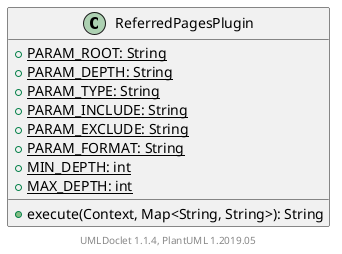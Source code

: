 @startuml

    class ReferredPagesPlugin [[ReferredPagesPlugin.html]] {
        {static} +PARAM_ROOT: String
        {static} +PARAM_DEPTH: String
        {static} +PARAM_TYPE: String
        {static} +PARAM_INCLUDE: String
        {static} +PARAM_EXCLUDE: String
        {static} +PARAM_FORMAT: String
        {static} +MIN_DEPTH: int
        {static} +MAX_DEPTH: int
        +execute(Context, Map<String, String>): String
    }


    center footer UMLDoclet 1.1.4, PlantUML 1.2019.05
@enduml
